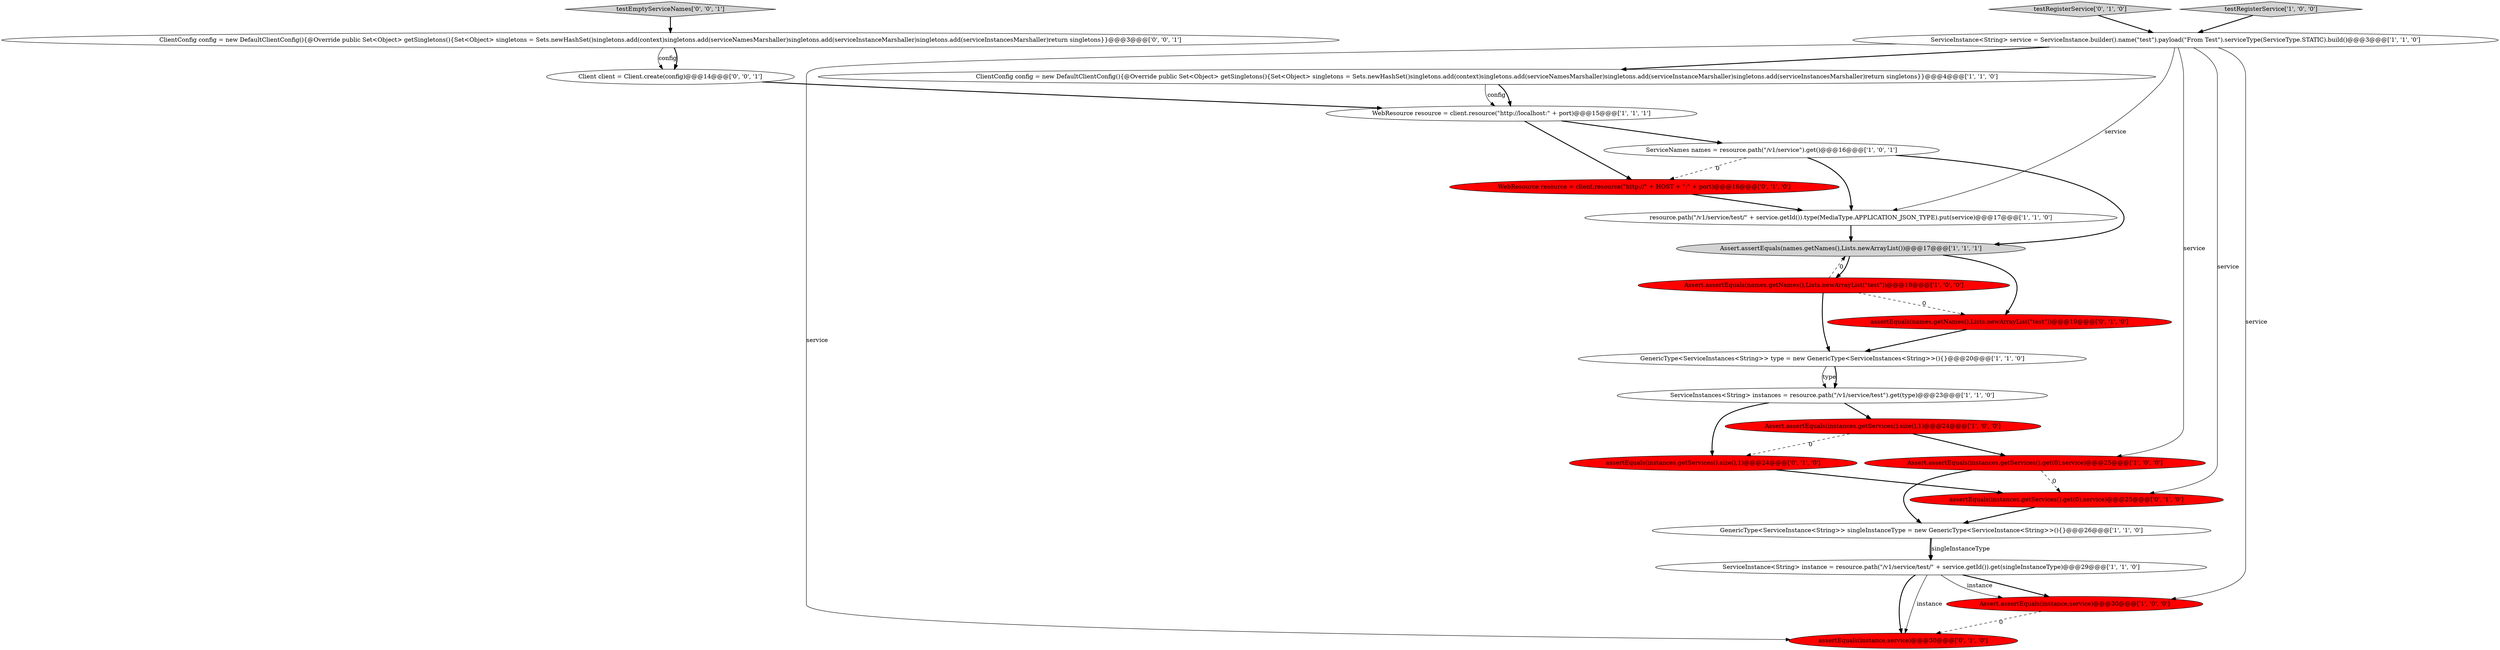 digraph {
11 [style = filled, label = "ServiceInstances<String> instances = resource.path(\"/v1/service/test\").get(type)@@@23@@@['1', '1', '0']", fillcolor = white, shape = ellipse image = "AAA0AAABBB1BBB"];
23 [style = filled, label = "ClientConfig config = new DefaultClientConfig(){@Override public Set<Object> getSingletons(){Set<Object> singletons = Sets.newHashSet()singletons.add(context)singletons.add(serviceNamesMarshaller)singletons.add(serviceInstanceMarshaller)singletons.add(serviceInstancesMarshaller)return singletons}}@@@3@@@['0', '0', '1']", fillcolor = white, shape = ellipse image = "AAA0AAABBB3BBB"];
16 [style = filled, label = "testRegisterService['0', '1', '0']", fillcolor = lightgray, shape = diamond image = "AAA0AAABBB2BBB"];
20 [style = filled, label = "assertEquals(instance,service)@@@30@@@['0', '1', '0']", fillcolor = red, shape = ellipse image = "AAA1AAABBB2BBB"];
18 [style = filled, label = "assertEquals(instances.getServices().size(),1)@@@24@@@['0', '1', '0']", fillcolor = red, shape = ellipse image = "AAA1AAABBB2BBB"];
14 [style = filled, label = "ClientConfig config = new DefaultClientConfig(){@Override public Set<Object> getSingletons(){Set<Object> singletons = Sets.newHashSet()singletons.add(context)singletons.add(serviceNamesMarshaller)singletons.add(serviceInstanceMarshaller)singletons.add(serviceInstancesMarshaller)return singletons}}@@@4@@@['1', '1', '0']", fillcolor = white, shape = ellipse image = "AAA0AAABBB1BBB"];
12 [style = filled, label = "ServiceNames names = resource.path(\"/v1/service\").get()@@@16@@@['1', '0', '1']", fillcolor = white, shape = ellipse image = "AAA0AAABBB1BBB"];
8 [style = filled, label = "ServiceInstance<String> service = ServiceInstance.builder().name(\"test\").payload(\"From Test\").serviceType(ServiceType.STATIC).build()@@@3@@@['1', '1', '0']", fillcolor = white, shape = ellipse image = "AAA0AAABBB1BBB"];
13 [style = filled, label = "GenericType<ServiceInstance<String>> singleInstanceType = new GenericType<ServiceInstance<String>>(){}@@@26@@@['1', '1', '0']", fillcolor = white, shape = ellipse image = "AAA0AAABBB1BBB"];
19 [style = filled, label = "assertEquals(names.getNames(),Lists.newArrayList(\"test\"))@@@19@@@['0', '1', '0']", fillcolor = red, shape = ellipse image = "AAA1AAABBB2BBB"];
0 [style = filled, label = "testRegisterService['1', '0', '0']", fillcolor = lightgray, shape = diamond image = "AAA0AAABBB1BBB"];
22 [style = filled, label = "testEmptyServiceNames['0', '0', '1']", fillcolor = lightgray, shape = diamond image = "AAA0AAABBB3BBB"];
9 [style = filled, label = "ServiceInstance<String> instance = resource.path(\"/v1/service/test/\" + service.getId()).get(singleInstanceType)@@@29@@@['1', '1', '0']", fillcolor = white, shape = ellipse image = "AAA0AAABBB1BBB"];
7 [style = filled, label = "Assert.assertEquals(instances.getServices().get(0),service)@@@25@@@['1', '0', '0']", fillcolor = red, shape = ellipse image = "AAA1AAABBB1BBB"];
15 [style = filled, label = "WebResource resource = client.resource(\"http://\" + HOST + \":\" + port)@@@16@@@['0', '1', '0']", fillcolor = red, shape = ellipse image = "AAA1AAABBB2BBB"];
1 [style = filled, label = "GenericType<ServiceInstances<String>> type = new GenericType<ServiceInstances<String>>(){}@@@20@@@['1', '1', '0']", fillcolor = white, shape = ellipse image = "AAA0AAABBB1BBB"];
17 [style = filled, label = "assertEquals(instances.getServices().get(0),service)@@@25@@@['0', '1', '0']", fillcolor = red, shape = ellipse image = "AAA1AAABBB2BBB"];
6 [style = filled, label = "Assert.assertEquals(names.getNames(),Lists.newArrayList(\"test\"))@@@19@@@['1', '0', '0']", fillcolor = red, shape = ellipse image = "AAA1AAABBB1BBB"];
10 [style = filled, label = "resource.path(\"/v1/service/test/\" + service.getId()).type(MediaType.APPLICATION_JSON_TYPE).put(service)@@@17@@@['1', '1', '0']", fillcolor = white, shape = ellipse image = "AAA0AAABBB1BBB"];
2 [style = filled, label = "Assert.assertEquals(instance,service)@@@30@@@['1', '0', '0']", fillcolor = red, shape = ellipse image = "AAA1AAABBB1BBB"];
21 [style = filled, label = "Client client = Client.create(config)@@@14@@@['0', '0', '1']", fillcolor = white, shape = ellipse image = "AAA0AAABBB3BBB"];
3 [style = filled, label = "Assert.assertEquals(names.getNames(),Lists.newArrayList())@@@17@@@['1', '1', '1']", fillcolor = lightgray, shape = ellipse image = "AAA0AAABBB1BBB"];
4 [style = filled, label = "Assert.assertEquals(instances.getServices().size(),1)@@@24@@@['1', '0', '0']", fillcolor = red, shape = ellipse image = "AAA1AAABBB1BBB"];
5 [style = filled, label = "WebResource resource = client.resource(\"http://localhost:\" + port)@@@15@@@['1', '1', '1']", fillcolor = white, shape = ellipse image = "AAA0AAABBB1BBB"];
7->13 [style = bold, label=""];
4->18 [style = dashed, label="0"];
15->10 [style = bold, label=""];
8->2 [style = solid, label="service"];
2->20 [style = dashed, label="0"];
16->8 [style = bold, label=""];
9->2 [style = bold, label=""];
7->17 [style = dashed, label="0"];
13->9 [style = solid, label="singleInstanceType"];
11->4 [style = bold, label=""];
6->3 [style = dashed, label="0"];
18->17 [style = bold, label=""];
8->14 [style = bold, label=""];
5->15 [style = bold, label=""];
10->3 [style = bold, label=""];
3->6 [style = bold, label=""];
9->20 [style = bold, label=""];
1->11 [style = solid, label="type"];
8->7 [style = solid, label="service"];
8->20 [style = solid, label="service"];
23->21 [style = solid, label="config"];
22->23 [style = bold, label=""];
11->18 [style = bold, label=""];
4->7 [style = bold, label=""];
1->11 [style = bold, label=""];
6->1 [style = bold, label=""];
21->5 [style = bold, label=""];
19->1 [style = bold, label=""];
12->10 [style = bold, label=""];
8->17 [style = solid, label="service"];
3->19 [style = bold, label=""];
5->12 [style = bold, label=""];
23->21 [style = bold, label=""];
14->5 [style = solid, label="config"];
8->10 [style = solid, label="service"];
6->19 [style = dashed, label="0"];
0->8 [style = bold, label=""];
9->20 [style = solid, label="instance"];
12->15 [style = dashed, label="0"];
17->13 [style = bold, label=""];
12->3 [style = bold, label=""];
13->9 [style = bold, label=""];
9->2 [style = solid, label="instance"];
14->5 [style = bold, label=""];
}
